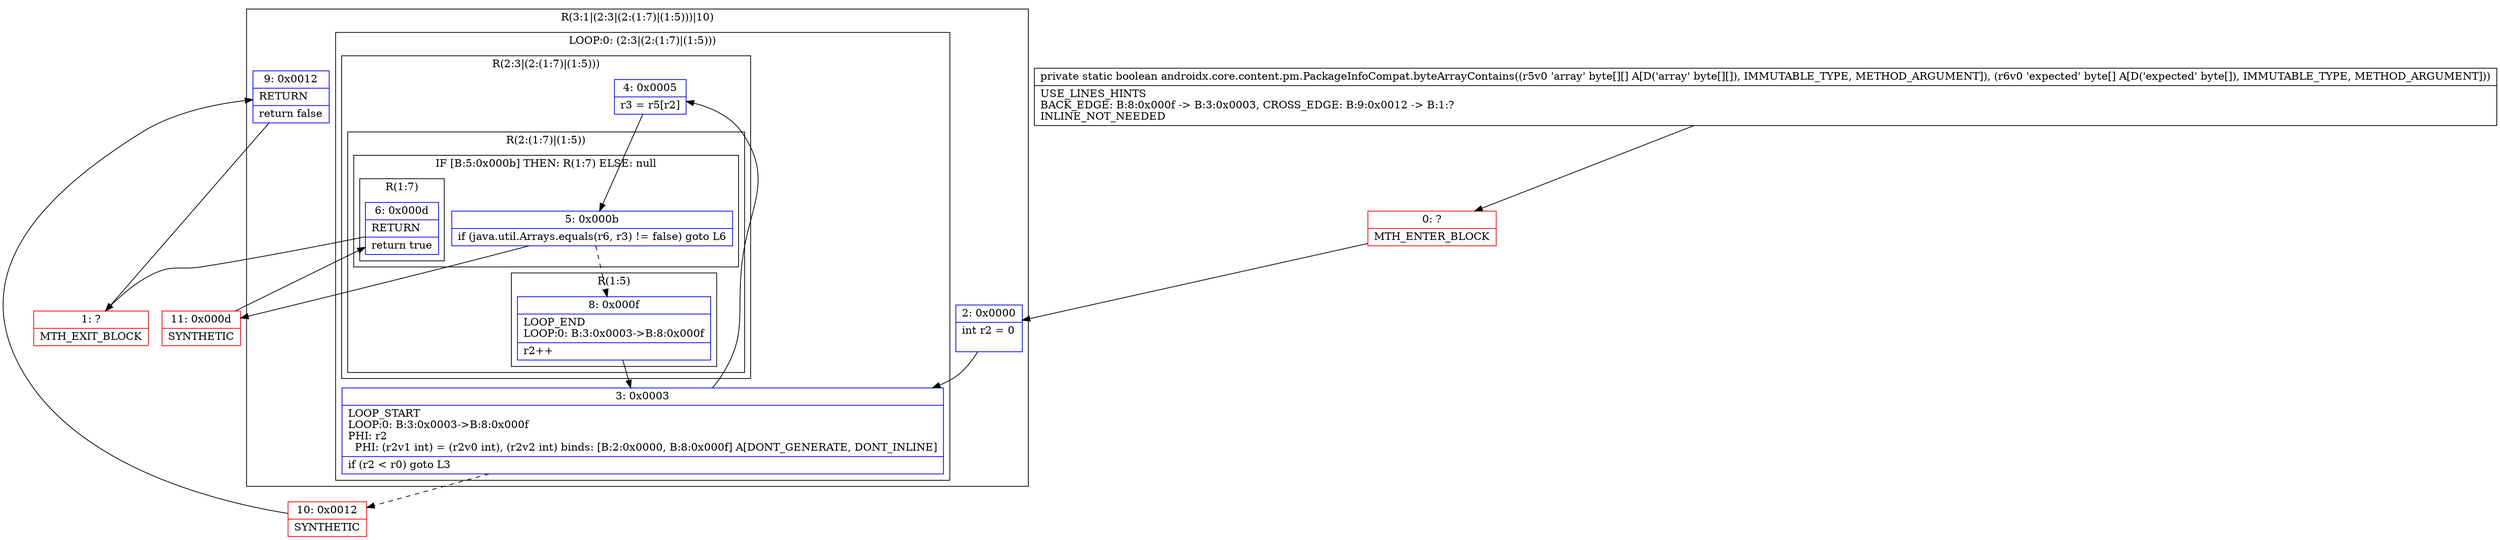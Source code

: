 digraph "CFG forandroidx.core.content.pm.PackageInfoCompat.byteArrayContains([[B[B)Z" {
subgraph cluster_Region_210993729 {
label = "R(3:1|(2:3|(2:(1:7)|(1:5)))|10)";
node [shape=record,color=blue];
Node_2 [shape=record,label="{2\:\ 0x0000|int r2 = 0\l\l}"];
subgraph cluster_LoopRegion_1182684669 {
label = "LOOP:0: (2:3|(2:(1:7)|(1:5)))";
node [shape=record,color=blue];
Node_3 [shape=record,label="{3\:\ 0x0003|LOOP_START\lLOOP:0: B:3:0x0003\-\>B:8:0x000f\lPHI: r2 \l  PHI: (r2v1 int) = (r2v0 int), (r2v2 int) binds: [B:2:0x0000, B:8:0x000f] A[DONT_GENERATE, DONT_INLINE]\l|if (r2 \< r0) goto L3\l}"];
subgraph cluster_Region_1452522282 {
label = "R(2:3|(2:(1:7)|(1:5)))";
node [shape=record,color=blue];
Node_4 [shape=record,label="{4\:\ 0x0005|r3 = r5[r2]\l}"];
subgraph cluster_Region_1076867180 {
label = "R(2:(1:7)|(1:5))";
node [shape=record,color=blue];
subgraph cluster_IfRegion_2033483248 {
label = "IF [B:5:0x000b] THEN: R(1:7) ELSE: null";
node [shape=record,color=blue];
Node_5 [shape=record,label="{5\:\ 0x000b|if (java.util.Arrays.equals(r6, r3) != false) goto L6\l}"];
subgraph cluster_Region_1617432975 {
label = "R(1:7)";
node [shape=record,color=blue];
Node_6 [shape=record,label="{6\:\ 0x000d|RETURN\l|return true\l}"];
}
}
subgraph cluster_Region_1711877871 {
label = "R(1:5)";
node [shape=record,color=blue];
Node_8 [shape=record,label="{8\:\ 0x000f|LOOP_END\lLOOP:0: B:3:0x0003\-\>B:8:0x000f\l|r2++\l}"];
}
}
}
}
Node_9 [shape=record,label="{9\:\ 0x0012|RETURN\l|return false\l}"];
}
Node_0 [shape=record,color=red,label="{0\:\ ?|MTH_ENTER_BLOCK\l}"];
Node_11 [shape=record,color=red,label="{11\:\ 0x000d|SYNTHETIC\l}"];
Node_1 [shape=record,color=red,label="{1\:\ ?|MTH_EXIT_BLOCK\l}"];
Node_10 [shape=record,color=red,label="{10\:\ 0x0012|SYNTHETIC\l}"];
MethodNode[shape=record,label="{private static boolean androidx.core.content.pm.PackageInfoCompat.byteArrayContains((r5v0 'array' byte[][] A[D('array' byte[][]), IMMUTABLE_TYPE, METHOD_ARGUMENT]), (r6v0 'expected' byte[] A[D('expected' byte[]), IMMUTABLE_TYPE, METHOD_ARGUMENT]))  | USE_LINES_HINTS\lBACK_EDGE: B:8:0x000f \-\> B:3:0x0003, CROSS_EDGE: B:9:0x0012 \-\> B:1:?\lINLINE_NOT_NEEDED\l}"];
MethodNode -> Node_0;Node_2 -> Node_3;
Node_3 -> Node_4;
Node_3 -> Node_10[style=dashed];
Node_4 -> Node_5;
Node_5 -> Node_8[style=dashed];
Node_5 -> Node_11;
Node_6 -> Node_1;
Node_8 -> Node_3;
Node_9 -> Node_1;
Node_0 -> Node_2;
Node_11 -> Node_6;
Node_10 -> Node_9;
}

